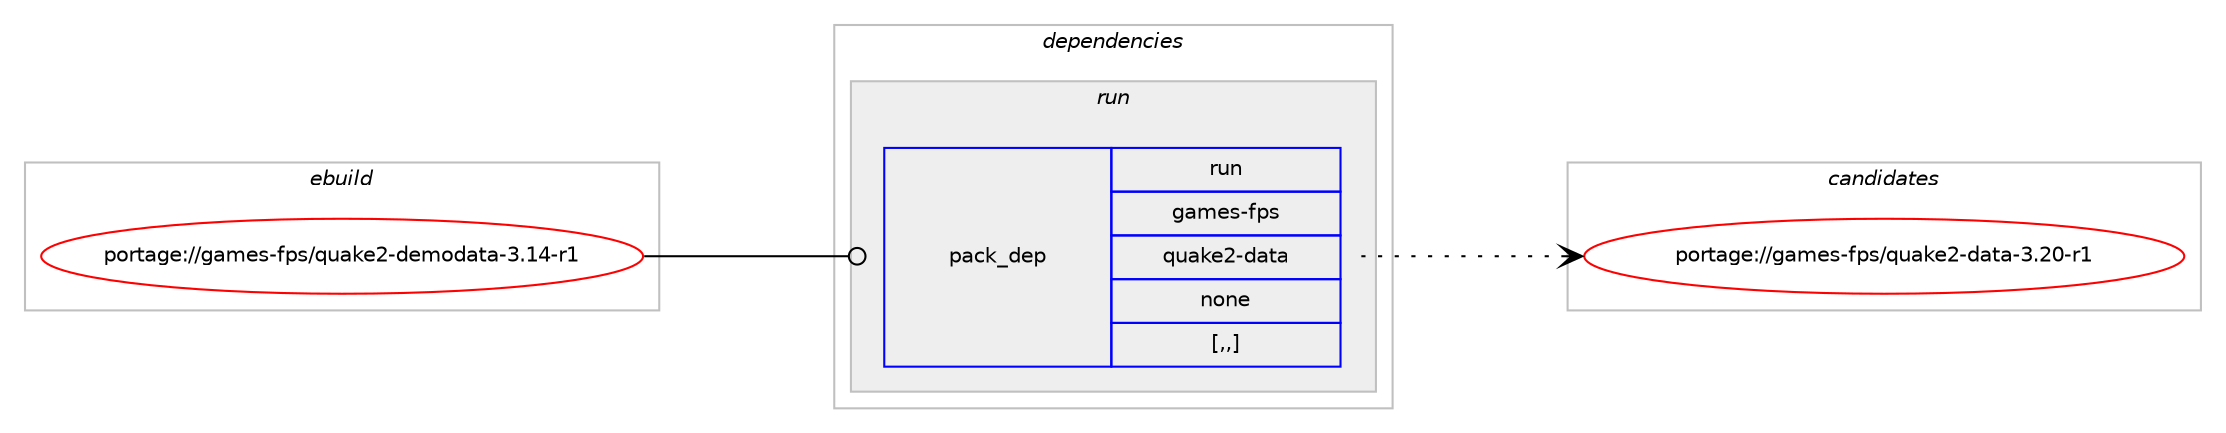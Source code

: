 digraph prolog {

# *************
# Graph options
# *************

newrank=true;
concentrate=true;
compound=true;
graph [rankdir=LR,fontname=Helvetica,fontsize=10,ranksep=1.5];#, ranksep=2.5, nodesep=0.2];
edge  [arrowhead=vee];
node  [fontname=Helvetica,fontsize=10];

# **********
# The ebuild
# **********

subgraph cluster_leftcol {
color=gray;
label=<<i>ebuild</i>>;
id [label="portage://games-fps/quake2-demodata-3.14-r1", color=red, width=4, href="../games-fps/quake2-demodata-3.14-r1.svg"];
}

# ****************
# The dependencies
# ****************

subgraph cluster_midcol {
color=gray;
label=<<i>dependencies</i>>;
subgraph cluster_compile {
fillcolor="#eeeeee";
style=filled;
label=<<i>compile</i>>;
}
subgraph cluster_compileandrun {
fillcolor="#eeeeee";
style=filled;
label=<<i>compile and run</i>>;
}
subgraph cluster_run {
fillcolor="#eeeeee";
style=filled;
label=<<i>run</i>>;
subgraph pack164491 {
dependency230009 [label=<<TABLE BORDER="0" CELLBORDER="1" CELLSPACING="0" CELLPADDING="4" WIDTH="220"><TR><TD ROWSPAN="6" CELLPADDING="30">pack_dep</TD></TR><TR><TD WIDTH="110">run</TD></TR><TR><TD>games-fps</TD></TR><TR><TD>quake2-data</TD></TR><TR><TD>none</TD></TR><TR><TD>[,,]</TD></TR></TABLE>>, shape=none, color=blue];
}
id:e -> dependency230009:w [weight=20,style="solid",arrowhead="odot"];
}
}

# **************
# The candidates
# **************

subgraph cluster_choices {
rank=same;
color=gray;
label=<<i>candidates</i>>;

subgraph choice164491 {
color=black;
nodesep=1;
choice103971091011154510211211547113117971071015045100971169745514650484511449 [label="portage://games-fps/quake2-data-3.20-r1", color=red, width=4,href="../games-fps/quake2-data-3.20-r1.svg"];
dependency230009:e -> choice103971091011154510211211547113117971071015045100971169745514650484511449:w [style=dotted,weight="100"];
}
}

}

